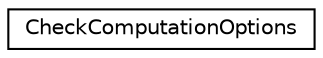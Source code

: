 digraph "Graphical Class Hierarchy"
{
  edge [fontname="Helvetica",fontsize="10",labelfontname="Helvetica",labelfontsize="10"];
  node [fontname="Helvetica",fontsize="10",shape=record];
  rankdir="LR";
  Node0 [label="CheckComputationOptions",height=0.2,width=0.4,color="black", fillcolor="white", style="filled",URL="$structkaldi_1_1nnet3_1_1CheckComputationOptions.html"];
}
